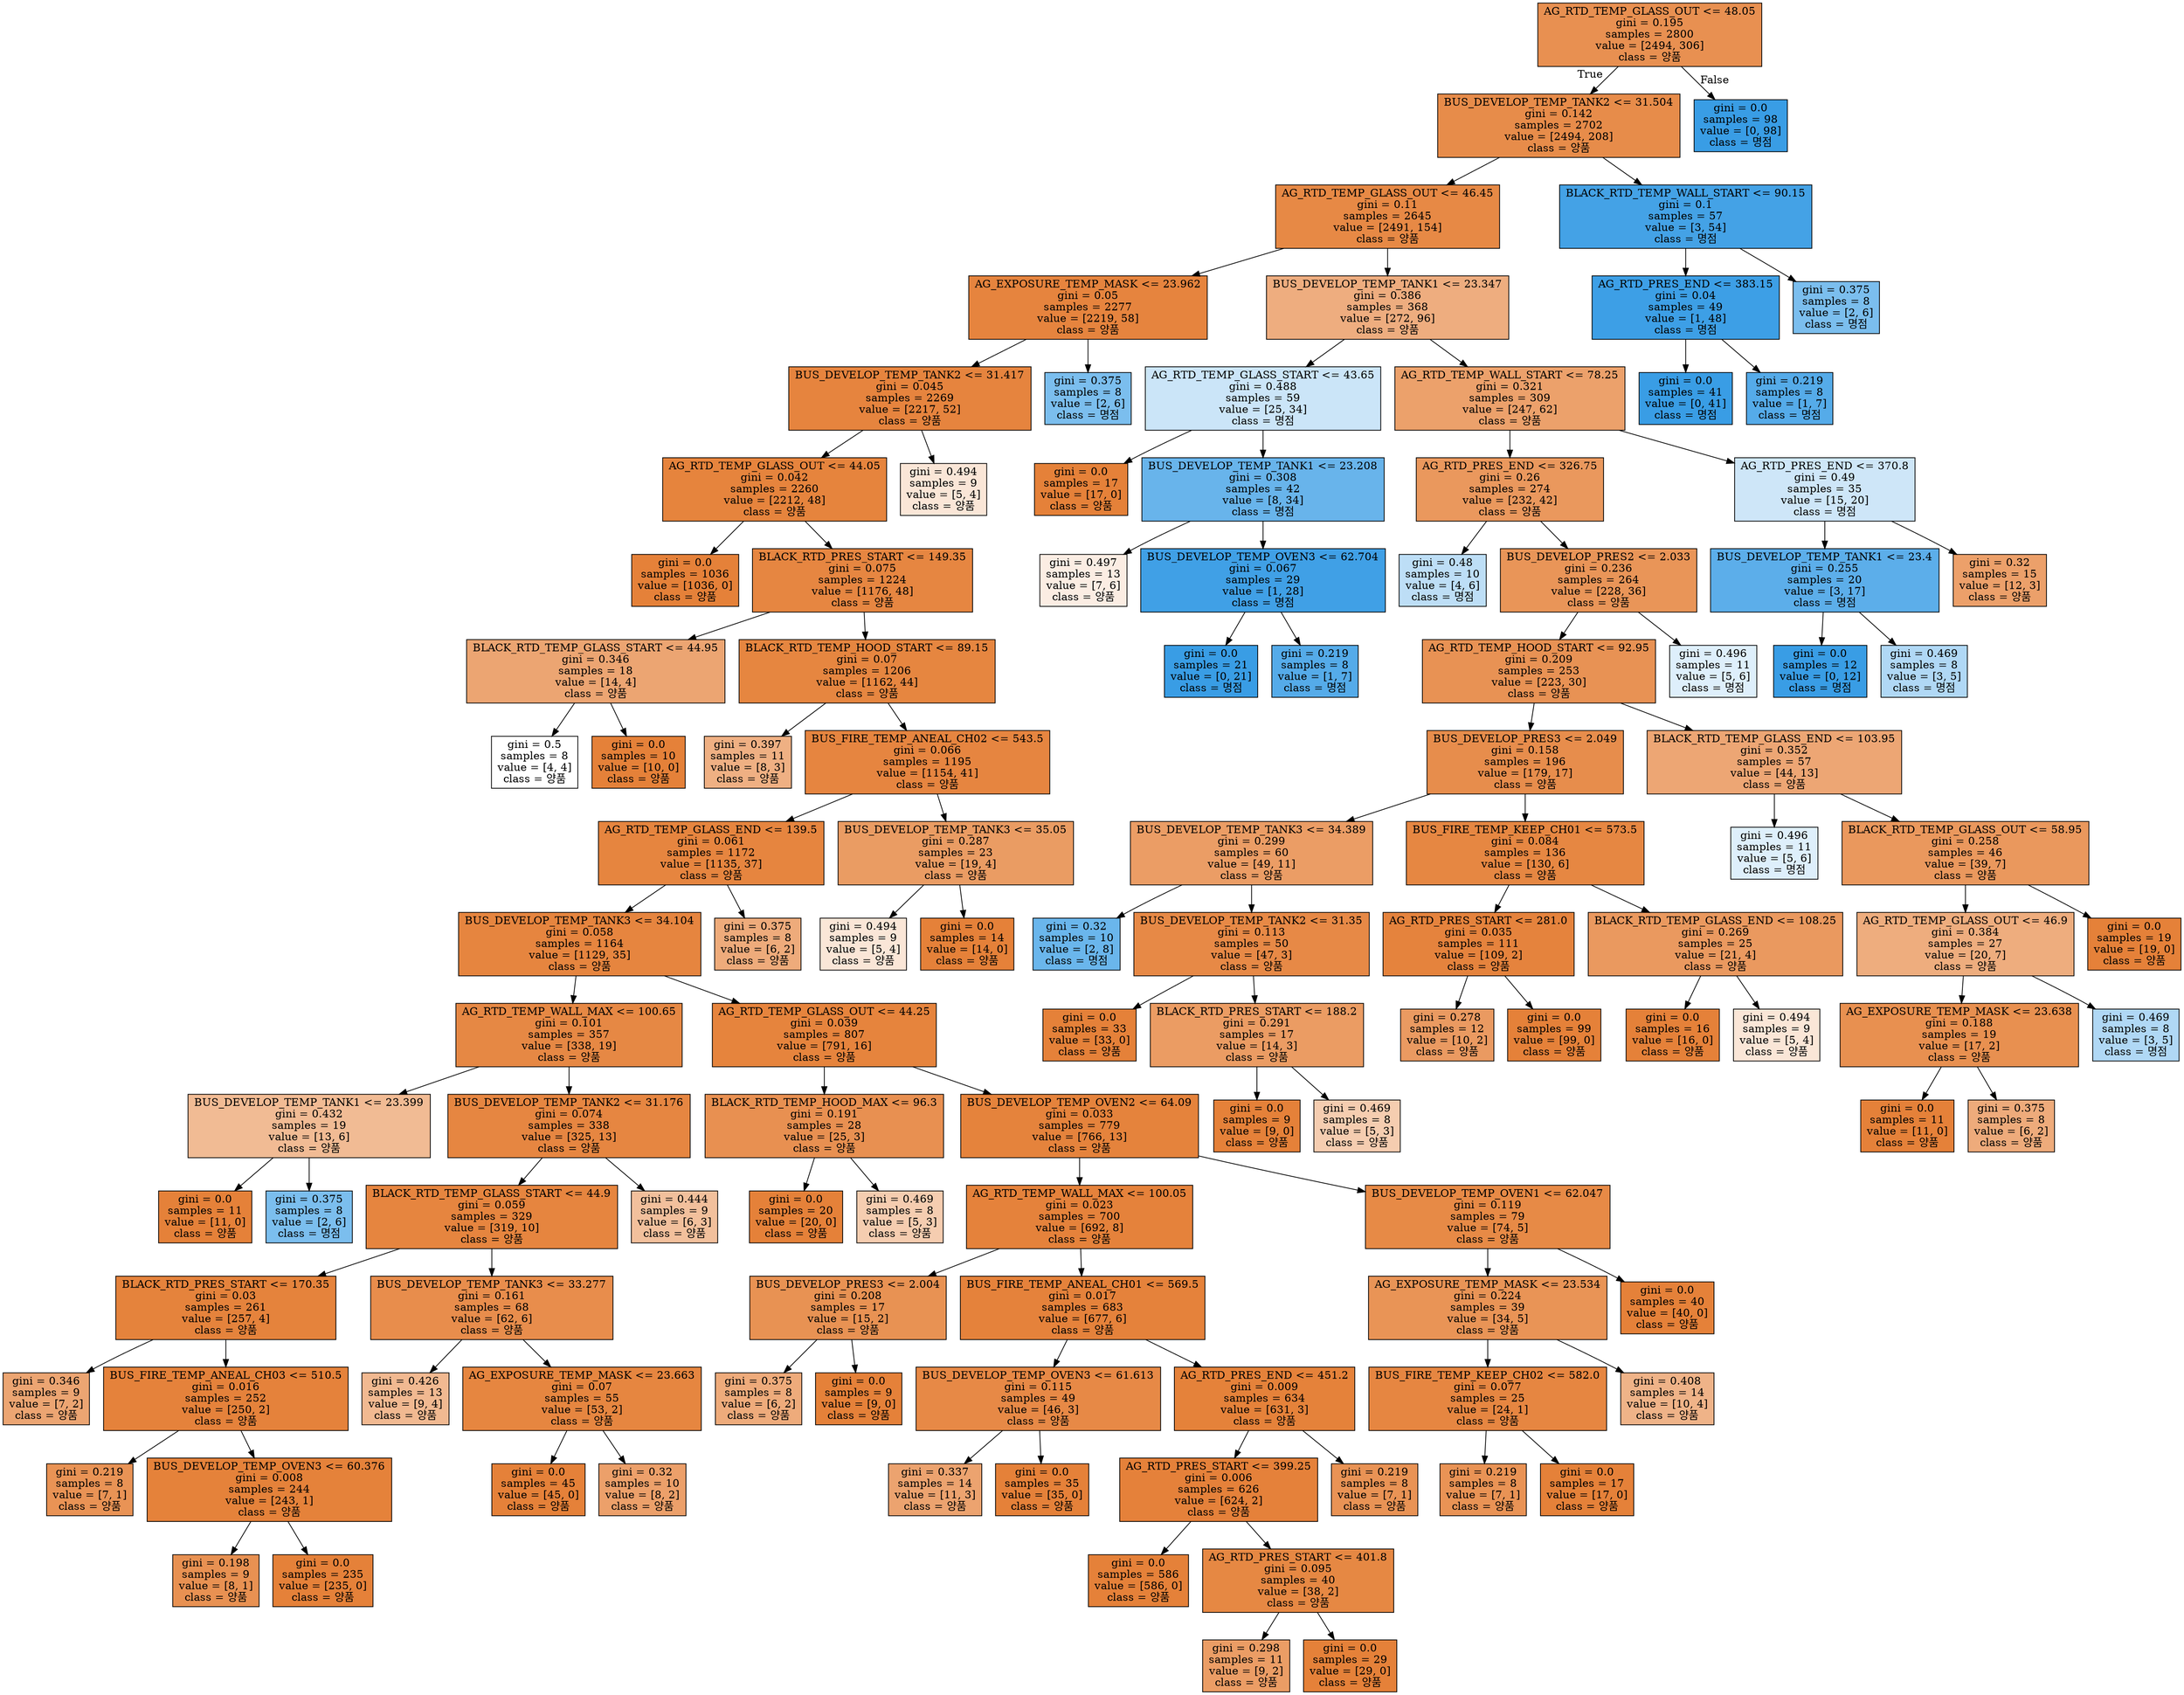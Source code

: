 digraph Tree {
node [shape=box, style="filled", color="black"] ;
0 [label="AG_RTD_TEMP_GLASS_OUT <= 48.05\ngini = 0.195\nsamples = 2800\nvalue = [2494, 306]\nclass = 양품", fillcolor="#e89051"] ;
1 [label="BUS_DEVELOP_TEMP_TANK2 <= 31.504\ngini = 0.142\nsamples = 2702\nvalue = [2494, 208]\nclass = 양품", fillcolor="#e78c4a"] ;
0 -> 1 [labeldistance=2.5, labelangle=45, headlabel="True"] ;
2 [label="AG_RTD_TEMP_GLASS_OUT <= 46.45\ngini = 0.11\nsamples = 2645\nvalue = [2491, 154]\nclass = 양품", fillcolor="#e78945"] ;
1 -> 2 ;
3 [label="AG_EXPOSURE_TEMP_MASK <= 23.962\ngini = 0.05\nsamples = 2277\nvalue = [2219, 58]\nclass = 양품", fillcolor="#e6843e"] ;
2 -> 3 ;
4 [label="BUS_DEVELOP_TEMP_TANK2 <= 31.417\ngini = 0.045\nsamples = 2269\nvalue = [2217, 52]\nclass = 양품", fillcolor="#e6843e"] ;
3 -> 4 ;
5 [label="AG_RTD_TEMP_GLASS_OUT <= 44.05\ngini = 0.042\nsamples = 2260\nvalue = [2212, 48]\nclass = 양품", fillcolor="#e6843d"] ;
4 -> 5 ;
6 [label="gini = 0.0\nsamples = 1036\nvalue = [1036, 0]\nclass = 양품", fillcolor="#e58139"] ;
5 -> 6 ;
7 [label="BLACK_RTD_PRES_START <= 149.35\ngini = 0.075\nsamples = 1224\nvalue = [1176, 48]\nclass = 양품", fillcolor="#e68641"] ;
5 -> 7 ;
8 [label="BLACK_RTD_TEMP_GLASS_START <= 44.95\ngini = 0.346\nsamples = 18\nvalue = [14, 4]\nclass = 양품", fillcolor="#eca572"] ;
7 -> 8 ;
9 [label="gini = 0.5\nsamples = 8\nvalue = [4, 4]\nclass = 양품", fillcolor="#ffffff"] ;
8 -> 9 ;
10 [label="gini = 0.0\nsamples = 10\nvalue = [10, 0]\nclass = 양품", fillcolor="#e58139"] ;
8 -> 10 ;
11 [label="BLACK_RTD_TEMP_HOOD_START <= 89.15\ngini = 0.07\nsamples = 1206\nvalue = [1162, 44]\nclass = 양품", fillcolor="#e68640"] ;
7 -> 11 ;
12 [label="gini = 0.397\nsamples = 11\nvalue = [8, 3]\nclass = 양품", fillcolor="#efb083"] ;
11 -> 12 ;
13 [label="BUS_FIRE_TEMP_ANEAL_CH02 <= 543.5\ngini = 0.066\nsamples = 1195\nvalue = [1154, 41]\nclass = 양품", fillcolor="#e68540"] ;
11 -> 13 ;
14 [label="AG_RTD_TEMP_GLASS_END <= 139.5\ngini = 0.061\nsamples = 1172\nvalue = [1135, 37]\nclass = 양품", fillcolor="#e6853f"] ;
13 -> 14 ;
15 [label="BUS_DEVELOP_TEMP_TANK3 <= 34.104\ngini = 0.058\nsamples = 1164\nvalue = [1129, 35]\nclass = 양품", fillcolor="#e6853f"] ;
14 -> 15 ;
16 [label="AG_RTD_TEMP_WALL_MAX <= 100.65\ngini = 0.101\nsamples = 357\nvalue = [338, 19]\nclass = 양품", fillcolor="#e68844"] ;
15 -> 16 ;
17 [label="BUS_DEVELOP_TEMP_TANK1 <= 23.399\ngini = 0.432\nsamples = 19\nvalue = [13, 6]\nclass = 양품", fillcolor="#f1bb94"] ;
16 -> 17 ;
18 [label="gini = 0.0\nsamples = 11\nvalue = [11, 0]\nclass = 양품", fillcolor="#e58139"] ;
17 -> 18 ;
19 [label="gini = 0.375\nsamples = 8\nvalue = [2, 6]\nclass = 명점", fillcolor="#7bbeee"] ;
17 -> 19 ;
20 [label="BUS_DEVELOP_TEMP_TANK2 <= 31.176\ngini = 0.074\nsamples = 338\nvalue = [325, 13]\nclass = 양품", fillcolor="#e68641"] ;
16 -> 20 ;
21 [label="BLACK_RTD_TEMP_GLASS_START <= 44.9\ngini = 0.059\nsamples = 329\nvalue = [319, 10]\nclass = 양품", fillcolor="#e6853f"] ;
20 -> 21 ;
22 [label="BLACK_RTD_PRES_START <= 170.35\ngini = 0.03\nsamples = 261\nvalue = [257, 4]\nclass = 양품", fillcolor="#e5833c"] ;
21 -> 22 ;
23 [label="gini = 0.346\nsamples = 9\nvalue = [7, 2]\nclass = 양품", fillcolor="#eca572"] ;
22 -> 23 ;
24 [label="BUS_FIRE_TEMP_ANEAL_CH03 <= 510.5\ngini = 0.016\nsamples = 252\nvalue = [250, 2]\nclass = 양품", fillcolor="#e5823b"] ;
22 -> 24 ;
25 [label="gini = 0.219\nsamples = 8\nvalue = [7, 1]\nclass = 양품", fillcolor="#e99355"] ;
24 -> 25 ;
26 [label="BUS_DEVELOP_TEMP_OVEN3 <= 60.376\ngini = 0.008\nsamples = 244\nvalue = [243, 1]\nclass = 양품", fillcolor="#e5823a"] ;
24 -> 26 ;
27 [label="gini = 0.198\nsamples = 9\nvalue = [8, 1]\nclass = 양품", fillcolor="#e89152"] ;
26 -> 27 ;
28 [label="gini = 0.0\nsamples = 235\nvalue = [235, 0]\nclass = 양품", fillcolor="#e58139"] ;
26 -> 28 ;
29 [label="BUS_DEVELOP_TEMP_TANK3 <= 33.277\ngini = 0.161\nsamples = 68\nvalue = [62, 6]\nclass = 양품", fillcolor="#e88d4c"] ;
21 -> 29 ;
30 [label="gini = 0.426\nsamples = 13\nvalue = [9, 4]\nclass = 양품", fillcolor="#f1b991"] ;
29 -> 30 ;
31 [label="AG_EXPOSURE_TEMP_MASK <= 23.663\ngini = 0.07\nsamples = 55\nvalue = [53, 2]\nclass = 양품", fillcolor="#e68640"] ;
29 -> 31 ;
32 [label="gini = 0.0\nsamples = 45\nvalue = [45, 0]\nclass = 양품", fillcolor="#e58139"] ;
31 -> 32 ;
33 [label="gini = 0.32\nsamples = 10\nvalue = [8, 2]\nclass = 양품", fillcolor="#eca06a"] ;
31 -> 33 ;
34 [label="gini = 0.444\nsamples = 9\nvalue = [6, 3]\nclass = 양품", fillcolor="#f2c09c"] ;
20 -> 34 ;
35 [label="AG_RTD_TEMP_GLASS_OUT <= 44.25\ngini = 0.039\nsamples = 807\nvalue = [791, 16]\nclass = 양품", fillcolor="#e6843d"] ;
15 -> 35 ;
36 [label="BLACK_RTD_TEMP_HOOD_MAX <= 96.3\ngini = 0.191\nsamples = 28\nvalue = [25, 3]\nclass = 양품", fillcolor="#e89051"] ;
35 -> 36 ;
37 [label="gini = 0.0\nsamples = 20\nvalue = [20, 0]\nclass = 양품", fillcolor="#e58139"] ;
36 -> 37 ;
38 [label="gini = 0.469\nsamples = 8\nvalue = [5, 3]\nclass = 양품", fillcolor="#f5cdb0"] ;
36 -> 38 ;
39 [label="BUS_DEVELOP_TEMP_OVEN2 <= 64.09\ngini = 0.033\nsamples = 779\nvalue = [766, 13]\nclass = 양품", fillcolor="#e5833c"] ;
35 -> 39 ;
40 [label="AG_RTD_TEMP_WALL_MAX <= 100.05\ngini = 0.023\nsamples = 700\nvalue = [692, 8]\nclass = 양품", fillcolor="#e5823b"] ;
39 -> 40 ;
41 [label="BUS_DEVELOP_PRES3 <= 2.004\ngini = 0.208\nsamples = 17\nvalue = [15, 2]\nclass = 양품", fillcolor="#e89253"] ;
40 -> 41 ;
42 [label="gini = 0.375\nsamples = 8\nvalue = [6, 2]\nclass = 양품", fillcolor="#eeab7b"] ;
41 -> 42 ;
43 [label="gini = 0.0\nsamples = 9\nvalue = [9, 0]\nclass = 양품", fillcolor="#e58139"] ;
41 -> 43 ;
44 [label="BUS_FIRE_TEMP_ANEAL_CH01 <= 569.5\ngini = 0.017\nsamples = 683\nvalue = [677, 6]\nclass = 양품", fillcolor="#e5823b"] ;
40 -> 44 ;
45 [label="BUS_DEVELOP_TEMP_OVEN3 <= 61.613\ngini = 0.115\nsamples = 49\nvalue = [46, 3]\nclass = 양품", fillcolor="#e78946"] ;
44 -> 45 ;
46 [label="gini = 0.337\nsamples = 14\nvalue = [11, 3]\nclass = 양품", fillcolor="#eca36f"] ;
45 -> 46 ;
47 [label="gini = 0.0\nsamples = 35\nvalue = [35, 0]\nclass = 양품", fillcolor="#e58139"] ;
45 -> 47 ;
48 [label="AG_RTD_PRES_END <= 451.2\ngini = 0.009\nsamples = 634\nvalue = [631, 3]\nclass = 양품", fillcolor="#e5823a"] ;
44 -> 48 ;
49 [label="AG_RTD_PRES_START <= 399.25\ngini = 0.006\nsamples = 626\nvalue = [624, 2]\nclass = 양품", fillcolor="#e5813a"] ;
48 -> 49 ;
50 [label="gini = 0.0\nsamples = 586\nvalue = [586, 0]\nclass = 양품", fillcolor="#e58139"] ;
49 -> 50 ;
51 [label="AG_RTD_PRES_START <= 401.8\ngini = 0.095\nsamples = 40\nvalue = [38, 2]\nclass = 양품", fillcolor="#e68843"] ;
49 -> 51 ;
52 [label="gini = 0.298\nsamples = 11\nvalue = [9, 2]\nclass = 양품", fillcolor="#eb9d65"] ;
51 -> 52 ;
53 [label="gini = 0.0\nsamples = 29\nvalue = [29, 0]\nclass = 양품", fillcolor="#e58139"] ;
51 -> 53 ;
54 [label="gini = 0.219\nsamples = 8\nvalue = [7, 1]\nclass = 양품", fillcolor="#e99355"] ;
48 -> 54 ;
55 [label="BUS_DEVELOP_TEMP_OVEN1 <= 62.047\ngini = 0.119\nsamples = 79\nvalue = [74, 5]\nclass = 양품", fillcolor="#e78a46"] ;
39 -> 55 ;
56 [label="AG_EXPOSURE_TEMP_MASK <= 23.534\ngini = 0.224\nsamples = 39\nvalue = [34, 5]\nclass = 양품", fillcolor="#e99456"] ;
55 -> 56 ;
57 [label="BUS_FIRE_TEMP_KEEP_CH02 <= 582.0\ngini = 0.077\nsamples = 25\nvalue = [24, 1]\nclass = 양품", fillcolor="#e68641"] ;
56 -> 57 ;
58 [label="gini = 0.219\nsamples = 8\nvalue = [7, 1]\nclass = 양품", fillcolor="#e99355"] ;
57 -> 58 ;
59 [label="gini = 0.0\nsamples = 17\nvalue = [17, 0]\nclass = 양품", fillcolor="#e58139"] ;
57 -> 59 ;
60 [label="gini = 0.408\nsamples = 14\nvalue = [10, 4]\nclass = 양품", fillcolor="#efb388"] ;
56 -> 60 ;
61 [label="gini = 0.0\nsamples = 40\nvalue = [40, 0]\nclass = 양품", fillcolor="#e58139"] ;
55 -> 61 ;
62 [label="gini = 0.375\nsamples = 8\nvalue = [6, 2]\nclass = 양품", fillcolor="#eeab7b"] ;
14 -> 62 ;
63 [label="BUS_DEVELOP_TEMP_TANK3 <= 35.05\ngini = 0.287\nsamples = 23\nvalue = [19, 4]\nclass = 양품", fillcolor="#ea9c63"] ;
13 -> 63 ;
64 [label="gini = 0.494\nsamples = 9\nvalue = [5, 4]\nclass = 양품", fillcolor="#fae6d7"] ;
63 -> 64 ;
65 [label="gini = 0.0\nsamples = 14\nvalue = [14, 0]\nclass = 양품", fillcolor="#e58139"] ;
63 -> 65 ;
66 [label="gini = 0.494\nsamples = 9\nvalue = [5, 4]\nclass = 양품", fillcolor="#fae6d7"] ;
4 -> 66 ;
67 [label="gini = 0.375\nsamples = 8\nvalue = [2, 6]\nclass = 명점", fillcolor="#7bbeee"] ;
3 -> 67 ;
68 [label="BUS_DEVELOP_TEMP_TANK1 <= 23.347\ngini = 0.386\nsamples = 368\nvalue = [272, 96]\nclass = 양품", fillcolor="#eead7f"] ;
2 -> 68 ;
69 [label="AG_RTD_TEMP_GLASS_START <= 43.65\ngini = 0.488\nsamples = 59\nvalue = [25, 34]\nclass = 명점", fillcolor="#cbe5f8"] ;
68 -> 69 ;
70 [label="gini = 0.0\nsamples = 17\nvalue = [17, 0]\nclass = 양품", fillcolor="#e58139"] ;
69 -> 70 ;
71 [label="BUS_DEVELOP_TEMP_TANK1 <= 23.208\ngini = 0.308\nsamples = 42\nvalue = [8, 34]\nclass = 명점", fillcolor="#68b4eb"] ;
69 -> 71 ;
72 [label="gini = 0.497\nsamples = 13\nvalue = [7, 6]\nclass = 양품", fillcolor="#fbede3"] ;
71 -> 72 ;
73 [label="BUS_DEVELOP_TEMP_OVEN3 <= 62.704\ngini = 0.067\nsamples = 29\nvalue = [1, 28]\nclass = 명점", fillcolor="#40a0e6"] ;
71 -> 73 ;
74 [label="gini = 0.0\nsamples = 21\nvalue = [0, 21]\nclass = 명점", fillcolor="#399de5"] ;
73 -> 74 ;
75 [label="gini = 0.219\nsamples = 8\nvalue = [1, 7]\nclass = 명점", fillcolor="#55abe9"] ;
73 -> 75 ;
76 [label="AG_RTD_TEMP_WALL_START <= 78.25\ngini = 0.321\nsamples = 309\nvalue = [247, 62]\nclass = 양품", fillcolor="#eca16b"] ;
68 -> 76 ;
77 [label="AG_RTD_PRES_END <= 326.75\ngini = 0.26\nsamples = 274\nvalue = [232, 42]\nclass = 양품", fillcolor="#ea985d"] ;
76 -> 77 ;
78 [label="gini = 0.48\nsamples = 10\nvalue = [4, 6]\nclass = 명점", fillcolor="#bddef6"] ;
77 -> 78 ;
79 [label="BUS_DEVELOP_PRES2 <= 2.033\ngini = 0.236\nsamples = 264\nvalue = [228, 36]\nclass = 양품", fillcolor="#e99558"] ;
77 -> 79 ;
80 [label="AG_RTD_TEMP_HOOD_START <= 92.95\ngini = 0.209\nsamples = 253\nvalue = [223, 30]\nclass = 양품", fillcolor="#e89254"] ;
79 -> 80 ;
81 [label="BUS_DEVELOP_PRES3 <= 2.049\ngini = 0.158\nsamples = 196\nvalue = [179, 17]\nclass = 양품", fillcolor="#e78d4c"] ;
80 -> 81 ;
82 [label="BUS_DEVELOP_TEMP_TANK3 <= 34.389\ngini = 0.299\nsamples = 60\nvalue = [49, 11]\nclass = 양품", fillcolor="#eb9d65"] ;
81 -> 82 ;
83 [label="gini = 0.32\nsamples = 10\nvalue = [2, 8]\nclass = 명점", fillcolor="#6ab6ec"] ;
82 -> 83 ;
84 [label="BUS_DEVELOP_TEMP_TANK2 <= 31.35\ngini = 0.113\nsamples = 50\nvalue = [47, 3]\nclass = 양품", fillcolor="#e78946"] ;
82 -> 84 ;
85 [label="gini = 0.0\nsamples = 33\nvalue = [33, 0]\nclass = 양품", fillcolor="#e58139"] ;
84 -> 85 ;
86 [label="BLACK_RTD_PRES_START <= 188.2\ngini = 0.291\nsamples = 17\nvalue = [14, 3]\nclass = 양품", fillcolor="#eb9c63"] ;
84 -> 86 ;
87 [label="gini = 0.0\nsamples = 9\nvalue = [9, 0]\nclass = 양품", fillcolor="#e58139"] ;
86 -> 87 ;
88 [label="gini = 0.469\nsamples = 8\nvalue = [5, 3]\nclass = 양품", fillcolor="#f5cdb0"] ;
86 -> 88 ;
89 [label="BUS_FIRE_TEMP_KEEP_CH01 <= 573.5\ngini = 0.084\nsamples = 136\nvalue = [130, 6]\nclass = 양품", fillcolor="#e68742"] ;
81 -> 89 ;
90 [label="AG_RTD_PRES_START <= 281.0\ngini = 0.035\nsamples = 111\nvalue = [109, 2]\nclass = 양품", fillcolor="#e5833d"] ;
89 -> 90 ;
91 [label="gini = 0.278\nsamples = 12\nvalue = [10, 2]\nclass = 양품", fillcolor="#ea9a61"] ;
90 -> 91 ;
92 [label="gini = 0.0\nsamples = 99\nvalue = [99, 0]\nclass = 양품", fillcolor="#e58139"] ;
90 -> 92 ;
93 [label="BLACK_RTD_TEMP_GLASS_END <= 108.25\ngini = 0.269\nsamples = 25\nvalue = [21, 4]\nclass = 양품", fillcolor="#ea995f"] ;
89 -> 93 ;
94 [label="gini = 0.0\nsamples = 16\nvalue = [16, 0]\nclass = 양품", fillcolor="#e58139"] ;
93 -> 94 ;
95 [label="gini = 0.494\nsamples = 9\nvalue = [5, 4]\nclass = 양품", fillcolor="#fae6d7"] ;
93 -> 95 ;
96 [label="BLACK_RTD_TEMP_GLASS_END <= 103.95\ngini = 0.352\nsamples = 57\nvalue = [44, 13]\nclass = 양품", fillcolor="#eda674"] ;
80 -> 96 ;
97 [label="gini = 0.496\nsamples = 11\nvalue = [5, 6]\nclass = 명점", fillcolor="#deeffb"] ;
96 -> 97 ;
98 [label="BLACK_RTD_TEMP_GLASS_OUT <= 58.95\ngini = 0.258\nsamples = 46\nvalue = [39, 7]\nclass = 양품", fillcolor="#ea985d"] ;
96 -> 98 ;
99 [label="AG_RTD_TEMP_GLASS_OUT <= 46.9\ngini = 0.384\nsamples = 27\nvalue = [20, 7]\nclass = 양품", fillcolor="#eead7e"] ;
98 -> 99 ;
100 [label="AG_EXPOSURE_TEMP_MASK <= 23.638\ngini = 0.188\nsamples = 19\nvalue = [17, 2]\nclass = 양품", fillcolor="#e89050"] ;
99 -> 100 ;
101 [label="gini = 0.0\nsamples = 11\nvalue = [11, 0]\nclass = 양품", fillcolor="#e58139"] ;
100 -> 101 ;
102 [label="gini = 0.375\nsamples = 8\nvalue = [6, 2]\nclass = 양품", fillcolor="#eeab7b"] ;
100 -> 102 ;
103 [label="gini = 0.469\nsamples = 8\nvalue = [3, 5]\nclass = 명점", fillcolor="#b0d8f5"] ;
99 -> 103 ;
104 [label="gini = 0.0\nsamples = 19\nvalue = [19, 0]\nclass = 양품", fillcolor="#e58139"] ;
98 -> 104 ;
105 [label="gini = 0.496\nsamples = 11\nvalue = [5, 6]\nclass = 명점", fillcolor="#deeffb"] ;
79 -> 105 ;
106 [label="AG_RTD_PRES_END <= 370.8\ngini = 0.49\nsamples = 35\nvalue = [15, 20]\nclass = 명점", fillcolor="#cee6f8"] ;
76 -> 106 ;
107 [label="BUS_DEVELOP_TEMP_TANK1 <= 23.4\ngini = 0.255\nsamples = 20\nvalue = [3, 17]\nclass = 명점", fillcolor="#5caeea"] ;
106 -> 107 ;
108 [label="gini = 0.0\nsamples = 12\nvalue = [0, 12]\nclass = 명점", fillcolor="#399de5"] ;
107 -> 108 ;
109 [label="gini = 0.469\nsamples = 8\nvalue = [3, 5]\nclass = 명점", fillcolor="#b0d8f5"] ;
107 -> 109 ;
110 [label="gini = 0.32\nsamples = 15\nvalue = [12, 3]\nclass = 양품", fillcolor="#eca06a"] ;
106 -> 110 ;
111 [label="BLACK_RTD_TEMP_WALL_START <= 90.15\ngini = 0.1\nsamples = 57\nvalue = [3, 54]\nclass = 명점", fillcolor="#44a2e6"] ;
1 -> 111 ;
112 [label="AG_RTD_PRES_END <= 383.15\ngini = 0.04\nsamples = 49\nvalue = [1, 48]\nclass = 명점", fillcolor="#3d9fe6"] ;
111 -> 112 ;
113 [label="gini = 0.0\nsamples = 41\nvalue = [0, 41]\nclass = 명점", fillcolor="#399de5"] ;
112 -> 113 ;
114 [label="gini = 0.219\nsamples = 8\nvalue = [1, 7]\nclass = 명점", fillcolor="#55abe9"] ;
112 -> 114 ;
115 [label="gini = 0.375\nsamples = 8\nvalue = [2, 6]\nclass = 명점", fillcolor="#7bbeee"] ;
111 -> 115 ;
116 [label="gini = 0.0\nsamples = 98\nvalue = [0, 98]\nclass = 명점", fillcolor="#399de5"] ;
0 -> 116 [labeldistance=2.5, labelangle=-45, headlabel="False"] ;
}